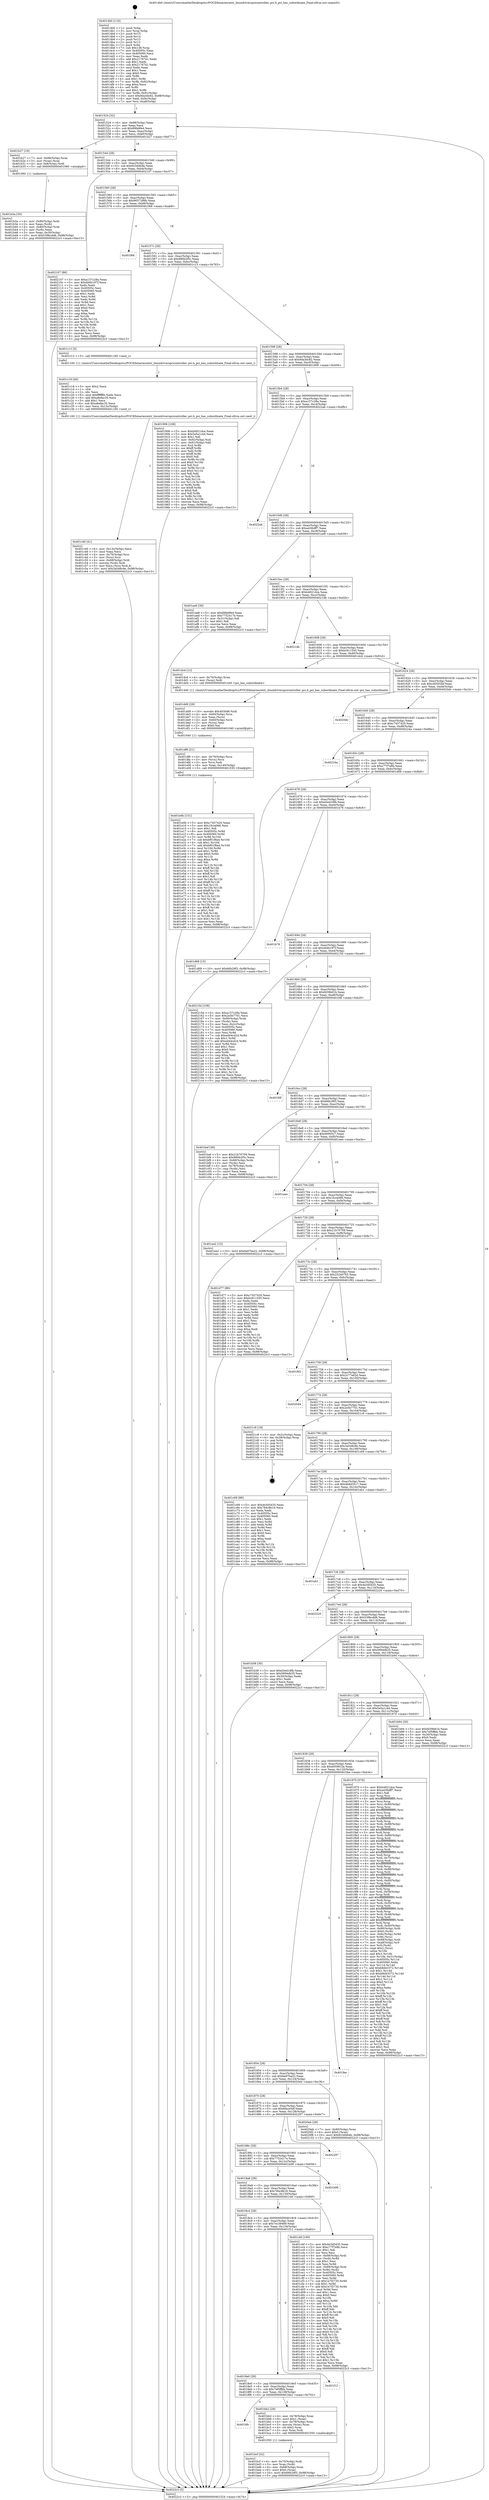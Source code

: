 digraph "0x4014b0" {
  label = "0x4014b0 (/mnt/c/Users/mathe/Desktop/tcc/POCII/binaries/extr_linuxdriverspcicontroller..pci.h_pci_has_subordinate_Final-ollvm.out::main(0))"
  labelloc = "t"
  node[shape=record]

  Entry [label="",width=0.3,height=0.3,shape=circle,fillcolor=black,style=filled]
  "0x401524" [label="{
     0x401524 [32]\l
     | [instrs]\l
     &nbsp;&nbsp;0x401524 \<+6\>: mov -0x98(%rbp),%eax\l
     &nbsp;&nbsp;0x40152a \<+2\>: mov %eax,%ecx\l
     &nbsp;&nbsp;0x40152c \<+6\>: sub $0x89fa9fe4,%ecx\l
     &nbsp;&nbsp;0x401532 \<+6\>: mov %eax,-0xac(%rbp)\l
     &nbsp;&nbsp;0x401538 \<+6\>: mov %ecx,-0xb0(%rbp)\l
     &nbsp;&nbsp;0x40153e \<+6\>: je 0000000000401b27 \<main+0x677\>\l
  }"]
  "0x401b27" [label="{
     0x401b27 [19]\l
     | [instrs]\l
     &nbsp;&nbsp;0x401b27 \<+7\>: mov -0x88(%rbp),%rax\l
     &nbsp;&nbsp;0x401b2e \<+3\>: mov (%rax),%rax\l
     &nbsp;&nbsp;0x401b31 \<+4\>: mov 0x8(%rax),%rdi\l
     &nbsp;&nbsp;0x401b35 \<+5\>: call 0000000000401060 \<atoi@plt\>\l
     | [calls]\l
     &nbsp;&nbsp;0x401060 \{1\} (unknown)\l
  }"]
  "0x401544" [label="{
     0x401544 [28]\l
     | [instrs]\l
     &nbsp;&nbsp;0x401544 \<+5\>: jmp 0000000000401549 \<main+0x99\>\l
     &nbsp;&nbsp;0x401549 \<+6\>: mov -0xac(%rbp),%eax\l
     &nbsp;&nbsp;0x40154f \<+5\>: sub $0x923d464b,%eax\l
     &nbsp;&nbsp;0x401554 \<+6\>: mov %eax,-0xb4(%rbp)\l
     &nbsp;&nbsp;0x40155a \<+6\>: je 0000000000402107 \<main+0xc57\>\l
  }"]
  Exit [label="",width=0.3,height=0.3,shape=circle,fillcolor=black,style=filled,peripheries=2]
  "0x402107" [label="{
     0x402107 [86]\l
     | [instrs]\l
     &nbsp;&nbsp;0x402107 \<+5\>: mov $0xa157c28a,%eax\l
     &nbsp;&nbsp;0x40210c \<+5\>: mov $0xdd4b197f,%ecx\l
     &nbsp;&nbsp;0x402111 \<+2\>: xor %edx,%edx\l
     &nbsp;&nbsp;0x402113 \<+7\>: mov 0x40505c,%esi\l
     &nbsp;&nbsp;0x40211a \<+7\>: mov 0x405060,%edi\l
     &nbsp;&nbsp;0x402121 \<+3\>: sub $0x1,%edx\l
     &nbsp;&nbsp;0x402124 \<+3\>: mov %esi,%r8d\l
     &nbsp;&nbsp;0x402127 \<+3\>: add %edx,%r8d\l
     &nbsp;&nbsp;0x40212a \<+4\>: imul %r8d,%esi\l
     &nbsp;&nbsp;0x40212e \<+3\>: and $0x1,%esi\l
     &nbsp;&nbsp;0x402131 \<+3\>: cmp $0x0,%esi\l
     &nbsp;&nbsp;0x402134 \<+4\>: sete %r9b\l
     &nbsp;&nbsp;0x402138 \<+3\>: cmp $0xa,%edi\l
     &nbsp;&nbsp;0x40213b \<+4\>: setl %r10b\l
     &nbsp;&nbsp;0x40213f \<+3\>: mov %r9b,%r11b\l
     &nbsp;&nbsp;0x402142 \<+3\>: and %r10b,%r11b\l
     &nbsp;&nbsp;0x402145 \<+3\>: xor %r10b,%r9b\l
     &nbsp;&nbsp;0x402148 \<+3\>: or %r9b,%r11b\l
     &nbsp;&nbsp;0x40214b \<+4\>: test $0x1,%r11b\l
     &nbsp;&nbsp;0x40214f \<+3\>: cmovne %ecx,%eax\l
     &nbsp;&nbsp;0x402152 \<+6\>: mov %eax,-0x98(%rbp)\l
     &nbsp;&nbsp;0x402158 \<+5\>: jmp 00000000004022c3 \<main+0xe13\>\l
  }"]
  "0x401560" [label="{
     0x401560 [28]\l
     | [instrs]\l
     &nbsp;&nbsp;0x401560 \<+5\>: jmp 0000000000401565 \<main+0xb5\>\l
     &nbsp;&nbsp;0x401565 \<+6\>: mov -0xac(%rbp),%eax\l
     &nbsp;&nbsp;0x40156b \<+5\>: sub $0x9657286b,%eax\l
     &nbsp;&nbsp;0x401570 \<+6\>: mov %eax,-0xb8(%rbp)\l
     &nbsp;&nbsp;0x401576 \<+6\>: je 0000000000401f68 \<main+0xab8\>\l
  }"]
  "0x401e0b" [label="{
     0x401e0b [151]\l
     | [instrs]\l
     &nbsp;&nbsp;0x401e0b \<+5\>: mov $0xc7457420,%eax\l
     &nbsp;&nbsp;0x401e10 \<+5\>: mov $0x1fcca066,%esi\l
     &nbsp;&nbsp;0x401e15 \<+2\>: mov $0x1,%dl\l
     &nbsp;&nbsp;0x401e17 \<+8\>: mov 0x40505c,%r8d\l
     &nbsp;&nbsp;0x401e1f \<+8\>: mov 0x405060,%r9d\l
     &nbsp;&nbsp;0x401e27 \<+3\>: mov %r8d,%r10d\l
     &nbsp;&nbsp;0x401e2a \<+7\>: sub $0xbf01f8a4,%r10d\l
     &nbsp;&nbsp;0x401e31 \<+4\>: sub $0x1,%r10d\l
     &nbsp;&nbsp;0x401e35 \<+7\>: add $0xbf01f8a4,%r10d\l
     &nbsp;&nbsp;0x401e3c \<+4\>: imul %r10d,%r8d\l
     &nbsp;&nbsp;0x401e40 \<+4\>: and $0x1,%r8d\l
     &nbsp;&nbsp;0x401e44 \<+4\>: cmp $0x0,%r8d\l
     &nbsp;&nbsp;0x401e48 \<+4\>: sete %r11b\l
     &nbsp;&nbsp;0x401e4c \<+4\>: cmp $0xa,%r9d\l
     &nbsp;&nbsp;0x401e50 \<+3\>: setl %bl\l
     &nbsp;&nbsp;0x401e53 \<+3\>: mov %r11b,%r14b\l
     &nbsp;&nbsp;0x401e56 \<+4\>: xor $0xff,%r14b\l
     &nbsp;&nbsp;0x401e5a \<+3\>: mov %bl,%r15b\l
     &nbsp;&nbsp;0x401e5d \<+4\>: xor $0xff,%r15b\l
     &nbsp;&nbsp;0x401e61 \<+3\>: xor $0x1,%dl\l
     &nbsp;&nbsp;0x401e64 \<+3\>: mov %r14b,%r12b\l
     &nbsp;&nbsp;0x401e67 \<+4\>: and $0xff,%r12b\l
     &nbsp;&nbsp;0x401e6b \<+3\>: and %dl,%r11b\l
     &nbsp;&nbsp;0x401e6e \<+3\>: mov %r15b,%r13b\l
     &nbsp;&nbsp;0x401e71 \<+4\>: and $0xff,%r13b\l
     &nbsp;&nbsp;0x401e75 \<+2\>: and %dl,%bl\l
     &nbsp;&nbsp;0x401e77 \<+3\>: or %r11b,%r12b\l
     &nbsp;&nbsp;0x401e7a \<+3\>: or %bl,%r13b\l
     &nbsp;&nbsp;0x401e7d \<+3\>: xor %r13b,%r12b\l
     &nbsp;&nbsp;0x401e80 \<+3\>: or %r15b,%r14b\l
     &nbsp;&nbsp;0x401e83 \<+4\>: xor $0xff,%r14b\l
     &nbsp;&nbsp;0x401e87 \<+3\>: or $0x1,%dl\l
     &nbsp;&nbsp;0x401e8a \<+3\>: and %dl,%r14b\l
     &nbsp;&nbsp;0x401e8d \<+3\>: or %r14b,%r12b\l
     &nbsp;&nbsp;0x401e90 \<+4\>: test $0x1,%r12b\l
     &nbsp;&nbsp;0x401e94 \<+3\>: cmovne %esi,%eax\l
     &nbsp;&nbsp;0x401e97 \<+6\>: mov %eax,-0x98(%rbp)\l
     &nbsp;&nbsp;0x401e9d \<+5\>: jmp 00000000004022c3 \<main+0xe13\>\l
  }"]
  "0x401f68" [label="{
     0x401f68\l
  }", style=dashed]
  "0x40157c" [label="{
     0x40157c [28]\l
     | [instrs]\l
     &nbsp;&nbsp;0x40157c \<+5\>: jmp 0000000000401581 \<main+0xd1\>\l
     &nbsp;&nbsp;0x401581 \<+6\>: mov -0xac(%rbp),%eax\l
     &nbsp;&nbsp;0x401587 \<+5\>: sub $0x980b2f5c,%eax\l
     &nbsp;&nbsp;0x40158c \<+6\>: mov %eax,-0xbc(%rbp)\l
     &nbsp;&nbsp;0x401592 \<+6\>: je 0000000000401c13 \<main+0x763\>\l
  }"]
  "0x401df6" [label="{
     0x401df6 [21]\l
     | [instrs]\l
     &nbsp;&nbsp;0x401df6 \<+4\>: mov -0x70(%rbp),%rcx\l
     &nbsp;&nbsp;0x401dfa \<+3\>: mov (%rcx),%rcx\l
     &nbsp;&nbsp;0x401dfd \<+3\>: mov %rcx,%rdi\l
     &nbsp;&nbsp;0x401e00 \<+6\>: mov %eax,-0x140(%rbp)\l
     &nbsp;&nbsp;0x401e06 \<+5\>: call 0000000000401030 \<free@plt\>\l
     | [calls]\l
     &nbsp;&nbsp;0x401030 \{1\} (unknown)\l
  }"]
  "0x401c13" [label="{
     0x401c13 [5]\l
     | [instrs]\l
     &nbsp;&nbsp;0x401c13 \<+5\>: call 0000000000401160 \<next_i\>\l
     | [calls]\l
     &nbsp;&nbsp;0x401160 \{1\} (/mnt/c/Users/mathe/Desktop/tcc/POCII/binaries/extr_linuxdriverspcicontroller..pci.h_pci_has_subordinate_Final-ollvm.out::next_i)\l
  }"]
  "0x401598" [label="{
     0x401598 [28]\l
     | [instrs]\l
     &nbsp;&nbsp;0x401598 \<+5\>: jmp 000000000040159d \<main+0xed\>\l
     &nbsp;&nbsp;0x40159d \<+6\>: mov -0xac(%rbp),%eax\l
     &nbsp;&nbsp;0x4015a3 \<+5\>: sub $0x9da3dc82,%eax\l
     &nbsp;&nbsp;0x4015a8 \<+6\>: mov %eax,-0xc0(%rbp)\l
     &nbsp;&nbsp;0x4015ae \<+6\>: je 0000000000401906 \<main+0x456\>\l
  }"]
  "0x401dd9" [label="{
     0x401dd9 [29]\l
     | [instrs]\l
     &nbsp;&nbsp;0x401dd9 \<+10\>: movabs $0x4030d6,%rdi\l
     &nbsp;&nbsp;0x401de3 \<+4\>: mov -0x60(%rbp),%rcx\l
     &nbsp;&nbsp;0x401de7 \<+2\>: mov %eax,(%rcx)\l
     &nbsp;&nbsp;0x401de9 \<+4\>: mov -0x60(%rbp),%rcx\l
     &nbsp;&nbsp;0x401ded \<+2\>: mov (%rcx),%esi\l
     &nbsp;&nbsp;0x401def \<+2\>: mov $0x0,%al\l
     &nbsp;&nbsp;0x401df1 \<+5\>: call 0000000000401040 \<printf@plt\>\l
     | [calls]\l
     &nbsp;&nbsp;0x401040 \{1\} (unknown)\l
  }"]
  "0x401906" [label="{
     0x401906 [106]\l
     | [instrs]\l
     &nbsp;&nbsp;0x401906 \<+5\>: mov $0xb4921dce,%eax\l
     &nbsp;&nbsp;0x40190b \<+5\>: mov $0x5e5a1c44,%ecx\l
     &nbsp;&nbsp;0x401910 \<+2\>: mov $0x1,%dl\l
     &nbsp;&nbsp;0x401912 \<+7\>: mov -0x92(%rbp),%sil\l
     &nbsp;&nbsp;0x401919 \<+7\>: mov -0x91(%rbp),%dil\l
     &nbsp;&nbsp;0x401920 \<+3\>: mov %sil,%r8b\l
     &nbsp;&nbsp;0x401923 \<+4\>: xor $0xff,%r8b\l
     &nbsp;&nbsp;0x401927 \<+3\>: mov %dil,%r9b\l
     &nbsp;&nbsp;0x40192a \<+4\>: xor $0xff,%r9b\l
     &nbsp;&nbsp;0x40192e \<+3\>: xor $0x0,%dl\l
     &nbsp;&nbsp;0x401931 \<+3\>: mov %r8b,%r10b\l
     &nbsp;&nbsp;0x401934 \<+4\>: and $0x0,%r10b\l
     &nbsp;&nbsp;0x401938 \<+3\>: and %dl,%sil\l
     &nbsp;&nbsp;0x40193b \<+3\>: mov %r9b,%r11b\l
     &nbsp;&nbsp;0x40193e \<+4\>: and $0x0,%r11b\l
     &nbsp;&nbsp;0x401942 \<+3\>: and %dl,%dil\l
     &nbsp;&nbsp;0x401945 \<+3\>: or %sil,%r10b\l
     &nbsp;&nbsp;0x401948 \<+3\>: or %dil,%r11b\l
     &nbsp;&nbsp;0x40194b \<+3\>: xor %r11b,%r10b\l
     &nbsp;&nbsp;0x40194e \<+3\>: or %r9b,%r8b\l
     &nbsp;&nbsp;0x401951 \<+4\>: xor $0xff,%r8b\l
     &nbsp;&nbsp;0x401955 \<+3\>: or $0x0,%dl\l
     &nbsp;&nbsp;0x401958 \<+3\>: and %dl,%r8b\l
     &nbsp;&nbsp;0x40195b \<+3\>: or %r8b,%r10b\l
     &nbsp;&nbsp;0x40195e \<+4\>: test $0x1,%r10b\l
     &nbsp;&nbsp;0x401962 \<+3\>: cmovne %ecx,%eax\l
     &nbsp;&nbsp;0x401965 \<+6\>: mov %eax,-0x98(%rbp)\l
     &nbsp;&nbsp;0x40196b \<+5\>: jmp 00000000004022c3 \<main+0xe13\>\l
  }"]
  "0x4015b4" [label="{
     0x4015b4 [28]\l
     | [instrs]\l
     &nbsp;&nbsp;0x4015b4 \<+5\>: jmp 00000000004015b9 \<main+0x109\>\l
     &nbsp;&nbsp;0x4015b9 \<+6\>: mov -0xac(%rbp),%eax\l
     &nbsp;&nbsp;0x4015bf \<+5\>: sub $0xa157c28a,%eax\l
     &nbsp;&nbsp;0x4015c4 \<+6\>: mov %eax,-0xc4(%rbp)\l
     &nbsp;&nbsp;0x4015ca \<+6\>: je 00000000004022ab \<main+0xdfb\>\l
  }"]
  "0x4022c3" [label="{
     0x4022c3 [5]\l
     | [instrs]\l
     &nbsp;&nbsp;0x4022c3 \<+5\>: jmp 0000000000401524 \<main+0x74\>\l
  }"]
  "0x4014b0" [label="{
     0x4014b0 [116]\l
     | [instrs]\l
     &nbsp;&nbsp;0x4014b0 \<+1\>: push %rbp\l
     &nbsp;&nbsp;0x4014b1 \<+3\>: mov %rsp,%rbp\l
     &nbsp;&nbsp;0x4014b4 \<+2\>: push %r15\l
     &nbsp;&nbsp;0x4014b6 \<+2\>: push %r14\l
     &nbsp;&nbsp;0x4014b8 \<+2\>: push %r13\l
     &nbsp;&nbsp;0x4014ba \<+2\>: push %r12\l
     &nbsp;&nbsp;0x4014bc \<+1\>: push %rbx\l
     &nbsp;&nbsp;0x4014bd \<+7\>: sub $0x138,%rsp\l
     &nbsp;&nbsp;0x4014c4 \<+7\>: mov 0x40505c,%eax\l
     &nbsp;&nbsp;0x4014cb \<+7\>: mov 0x405060,%ecx\l
     &nbsp;&nbsp;0x4014d2 \<+2\>: mov %eax,%edx\l
     &nbsp;&nbsp;0x4014d4 \<+6\>: add $0x21767d1,%edx\l
     &nbsp;&nbsp;0x4014da \<+3\>: sub $0x1,%edx\l
     &nbsp;&nbsp;0x4014dd \<+6\>: sub $0x21767d1,%edx\l
     &nbsp;&nbsp;0x4014e3 \<+3\>: imul %edx,%eax\l
     &nbsp;&nbsp;0x4014e6 \<+3\>: and $0x1,%eax\l
     &nbsp;&nbsp;0x4014e9 \<+3\>: cmp $0x0,%eax\l
     &nbsp;&nbsp;0x4014ec \<+4\>: sete %r8b\l
     &nbsp;&nbsp;0x4014f0 \<+4\>: and $0x1,%r8b\l
     &nbsp;&nbsp;0x4014f4 \<+7\>: mov %r8b,-0x92(%rbp)\l
     &nbsp;&nbsp;0x4014fb \<+3\>: cmp $0xa,%ecx\l
     &nbsp;&nbsp;0x4014fe \<+4\>: setl %r8b\l
     &nbsp;&nbsp;0x401502 \<+4\>: and $0x1,%r8b\l
     &nbsp;&nbsp;0x401506 \<+7\>: mov %r8b,-0x91(%rbp)\l
     &nbsp;&nbsp;0x40150d \<+10\>: movl $0x9da3dc82,-0x98(%rbp)\l
     &nbsp;&nbsp;0x401517 \<+6\>: mov %edi,-0x9c(%rbp)\l
     &nbsp;&nbsp;0x40151d \<+7\>: mov %rsi,-0xa8(%rbp)\l
  }"]
  "0x401c40" [label="{
     0x401c40 [41]\l
     | [instrs]\l
     &nbsp;&nbsp;0x401c40 \<+6\>: mov -0x13c(%rbp),%ecx\l
     &nbsp;&nbsp;0x401c46 \<+3\>: imul %eax,%ecx\l
     &nbsp;&nbsp;0x401c49 \<+4\>: mov -0x70(%rbp),%rsi\l
     &nbsp;&nbsp;0x401c4d \<+3\>: mov (%rsi),%rsi\l
     &nbsp;&nbsp;0x401c50 \<+4\>: mov -0x68(%rbp),%rdi\l
     &nbsp;&nbsp;0x401c54 \<+3\>: movslq (%rdi),%rdi\l
     &nbsp;&nbsp;0x401c57 \<+3\>: mov %ecx,(%rsi,%rdi,4)\l
     &nbsp;&nbsp;0x401c5a \<+10\>: movl $0x3a548c9e,-0x98(%rbp)\l
     &nbsp;&nbsp;0x401c64 \<+5\>: jmp 00000000004022c3 \<main+0xe13\>\l
  }"]
  "0x4022ab" [label="{
     0x4022ab\l
  }", style=dashed]
  "0x4015d0" [label="{
     0x4015d0 [28]\l
     | [instrs]\l
     &nbsp;&nbsp;0x4015d0 \<+5\>: jmp 00000000004015d5 \<main+0x125\>\l
     &nbsp;&nbsp;0x4015d5 \<+6\>: mov -0xac(%rbp),%eax\l
     &nbsp;&nbsp;0x4015db \<+5\>: sub $0xa436dff7,%eax\l
     &nbsp;&nbsp;0x4015e0 \<+6\>: mov %eax,-0xc8(%rbp)\l
     &nbsp;&nbsp;0x4015e6 \<+6\>: je 0000000000401ae8 \<main+0x638\>\l
  }"]
  "0x401c18" [label="{
     0x401c18 [40]\l
     | [instrs]\l
     &nbsp;&nbsp;0x401c18 \<+5\>: mov $0x2,%ecx\l
     &nbsp;&nbsp;0x401c1d \<+1\>: cltd\l
     &nbsp;&nbsp;0x401c1e \<+2\>: idiv %ecx\l
     &nbsp;&nbsp;0x401c20 \<+6\>: imul $0xfffffffe,%edx,%ecx\l
     &nbsp;&nbsp;0x401c26 \<+6\>: add $0xa6efac35,%ecx\l
     &nbsp;&nbsp;0x401c2c \<+3\>: add $0x1,%ecx\l
     &nbsp;&nbsp;0x401c2f \<+6\>: sub $0xa6efac35,%ecx\l
     &nbsp;&nbsp;0x401c35 \<+6\>: mov %ecx,-0x13c(%rbp)\l
     &nbsp;&nbsp;0x401c3b \<+5\>: call 0000000000401160 \<next_i\>\l
     | [calls]\l
     &nbsp;&nbsp;0x401160 \{1\} (/mnt/c/Users/mathe/Desktop/tcc/POCII/binaries/extr_linuxdriverspcicontroller..pci.h_pci_has_subordinate_Final-ollvm.out::next_i)\l
  }"]
  "0x401ae8" [label="{
     0x401ae8 [30]\l
     | [instrs]\l
     &nbsp;&nbsp;0x401ae8 \<+5\>: mov $0x89fa9fe4,%eax\l
     &nbsp;&nbsp;0x401aed \<+5\>: mov $0x7752417e,%ecx\l
     &nbsp;&nbsp;0x401af2 \<+3\>: mov -0x31(%rbp),%dl\l
     &nbsp;&nbsp;0x401af5 \<+3\>: test $0x1,%dl\l
     &nbsp;&nbsp;0x401af8 \<+3\>: cmovne %ecx,%eax\l
     &nbsp;&nbsp;0x401afb \<+6\>: mov %eax,-0x98(%rbp)\l
     &nbsp;&nbsp;0x401b01 \<+5\>: jmp 00000000004022c3 \<main+0xe13\>\l
  }"]
  "0x4015ec" [label="{
     0x4015ec [28]\l
     | [instrs]\l
     &nbsp;&nbsp;0x4015ec \<+5\>: jmp 00000000004015f1 \<main+0x141\>\l
     &nbsp;&nbsp;0x4015f1 \<+6\>: mov -0xac(%rbp),%eax\l
     &nbsp;&nbsp;0x4015f7 \<+5\>: sub $0xb4921dce,%eax\l
     &nbsp;&nbsp;0x4015fc \<+6\>: mov %eax,-0xcc(%rbp)\l
     &nbsp;&nbsp;0x401602 \<+6\>: je 00000000004021db \<main+0xd2b\>\l
  }"]
  "0x401bcf" [label="{
     0x401bcf [32]\l
     | [instrs]\l
     &nbsp;&nbsp;0x401bcf \<+4\>: mov -0x70(%rbp),%rdi\l
     &nbsp;&nbsp;0x401bd3 \<+3\>: mov %rax,(%rdi)\l
     &nbsp;&nbsp;0x401bd6 \<+4\>: mov -0x68(%rbp),%rax\l
     &nbsp;&nbsp;0x401bda \<+6\>: movl $0x0,(%rax)\l
     &nbsp;&nbsp;0x401be0 \<+10\>: movl $0x66b29f3,-0x98(%rbp)\l
     &nbsp;&nbsp;0x401bea \<+5\>: jmp 00000000004022c3 \<main+0xe13\>\l
  }"]
  "0x4021db" [label="{
     0x4021db\l
  }", style=dashed]
  "0x401608" [label="{
     0x401608 [28]\l
     | [instrs]\l
     &nbsp;&nbsp;0x401608 \<+5\>: jmp 000000000040160d \<main+0x15d\>\l
     &nbsp;&nbsp;0x40160d \<+6\>: mov -0xac(%rbp),%eax\l
     &nbsp;&nbsp;0x401613 \<+5\>: sub $0xbc911545,%eax\l
     &nbsp;&nbsp;0x401618 \<+6\>: mov %eax,-0xd0(%rbp)\l
     &nbsp;&nbsp;0x40161e \<+6\>: je 0000000000401dcd \<main+0x91d\>\l
  }"]
  "0x4018fc" [label="{
     0x4018fc\l
  }", style=dashed]
  "0x401dcd" [label="{
     0x401dcd [12]\l
     | [instrs]\l
     &nbsp;&nbsp;0x401dcd \<+4\>: mov -0x70(%rbp),%rax\l
     &nbsp;&nbsp;0x401dd1 \<+3\>: mov (%rax),%rdi\l
     &nbsp;&nbsp;0x401dd4 \<+5\>: call 0000000000401440 \<pci_has_subordinate\>\l
     | [calls]\l
     &nbsp;&nbsp;0x401440 \{1\} (/mnt/c/Users/mathe/Desktop/tcc/POCII/binaries/extr_linuxdriverspcicontroller..pci.h_pci_has_subordinate_Final-ollvm.out::pci_has_subordinate)\l
  }"]
  "0x401624" [label="{
     0x401624 [28]\l
     | [instrs]\l
     &nbsp;&nbsp;0x401624 \<+5\>: jmp 0000000000401629 \<main+0x179\>\l
     &nbsp;&nbsp;0x401629 \<+6\>: mov -0xac(%rbp),%eax\l
     &nbsp;&nbsp;0x40162f \<+5\>: sub $0xc40502bf,%eax\l
     &nbsp;&nbsp;0x401634 \<+6\>: mov %eax,-0xd4(%rbp)\l
     &nbsp;&nbsp;0x40163a \<+6\>: je 00000000004020dc \<main+0xc2c\>\l
  }"]
  "0x401bb2" [label="{
     0x401bb2 [29]\l
     | [instrs]\l
     &nbsp;&nbsp;0x401bb2 \<+4\>: mov -0x78(%rbp),%rax\l
     &nbsp;&nbsp;0x401bb6 \<+6\>: movl $0x1,(%rax)\l
     &nbsp;&nbsp;0x401bbc \<+4\>: mov -0x78(%rbp),%rax\l
     &nbsp;&nbsp;0x401bc0 \<+3\>: movslq (%rax),%rax\l
     &nbsp;&nbsp;0x401bc3 \<+4\>: shl $0x2,%rax\l
     &nbsp;&nbsp;0x401bc7 \<+3\>: mov %rax,%rdi\l
     &nbsp;&nbsp;0x401bca \<+5\>: call 0000000000401050 \<malloc@plt\>\l
     | [calls]\l
     &nbsp;&nbsp;0x401050 \{1\} (unknown)\l
  }"]
  "0x4020dc" [label="{
     0x4020dc\l
  }", style=dashed]
  "0x401640" [label="{
     0x401640 [28]\l
     | [instrs]\l
     &nbsp;&nbsp;0x401640 \<+5\>: jmp 0000000000401645 \<main+0x195\>\l
     &nbsp;&nbsp;0x401645 \<+6\>: mov -0xac(%rbp),%eax\l
     &nbsp;&nbsp;0x40164b \<+5\>: sub $0xc7457420,%eax\l
     &nbsp;&nbsp;0x401650 \<+6\>: mov %eax,-0xd8(%rbp)\l
     &nbsp;&nbsp;0x401656 \<+6\>: je 000000000040224a \<main+0xd9a\>\l
  }"]
  "0x4018e0" [label="{
     0x4018e0 [28]\l
     | [instrs]\l
     &nbsp;&nbsp;0x4018e0 \<+5\>: jmp 00000000004018e5 \<main+0x435\>\l
     &nbsp;&nbsp;0x4018e5 \<+6\>: mov -0xac(%rbp),%eax\l
     &nbsp;&nbsp;0x4018eb \<+5\>: sub $0x7ef5ffbb,%eax\l
     &nbsp;&nbsp;0x4018f0 \<+6\>: mov %eax,-0x138(%rbp)\l
     &nbsp;&nbsp;0x4018f6 \<+6\>: je 0000000000401bb2 \<main+0x702\>\l
  }"]
  "0x40224a" [label="{
     0x40224a\l
  }", style=dashed]
  "0x40165c" [label="{
     0x40165c [28]\l
     | [instrs]\l
     &nbsp;&nbsp;0x40165c \<+5\>: jmp 0000000000401661 \<main+0x1b1\>\l
     &nbsp;&nbsp;0x401661 \<+6\>: mov -0xac(%rbp),%eax\l
     &nbsp;&nbsp;0x401667 \<+5\>: sub $0xc77f7e8b,%eax\l
     &nbsp;&nbsp;0x40166c \<+6\>: mov %eax,-0xdc(%rbp)\l
     &nbsp;&nbsp;0x401672 \<+6\>: je 0000000000401d68 \<main+0x8b8\>\l
  }"]
  "0x401f12" [label="{
     0x401f12\l
  }", style=dashed]
  "0x401d68" [label="{
     0x401d68 [15]\l
     | [instrs]\l
     &nbsp;&nbsp;0x401d68 \<+10\>: movl $0x66b29f3,-0x98(%rbp)\l
     &nbsp;&nbsp;0x401d72 \<+5\>: jmp 00000000004022c3 \<main+0xe13\>\l
  }"]
  "0x401678" [label="{
     0x401678 [28]\l
     | [instrs]\l
     &nbsp;&nbsp;0x401678 \<+5\>: jmp 000000000040167d \<main+0x1cd\>\l
     &nbsp;&nbsp;0x40167d \<+6\>: mov -0xac(%rbp),%eax\l
     &nbsp;&nbsp;0x401683 \<+5\>: sub $0xd3ed18fb,%eax\l
     &nbsp;&nbsp;0x401688 \<+6\>: mov %eax,-0xe0(%rbp)\l
     &nbsp;&nbsp;0x40168e \<+6\>: je 0000000000401b76 \<main+0x6c6\>\l
  }"]
  "0x4018c4" [label="{
     0x4018c4 [28]\l
     | [instrs]\l
     &nbsp;&nbsp;0x4018c4 \<+5\>: jmp 00000000004018c9 \<main+0x419\>\l
     &nbsp;&nbsp;0x4018c9 \<+6\>: mov -0xac(%rbp),%eax\l
     &nbsp;&nbsp;0x4018cf \<+5\>: sub $0x7ec39469,%eax\l
     &nbsp;&nbsp;0x4018d4 \<+6\>: mov %eax,-0x134(%rbp)\l
     &nbsp;&nbsp;0x4018da \<+6\>: je 0000000000401f12 \<main+0xa62\>\l
  }"]
  "0x401b76" [label="{
     0x401b76\l
  }", style=dashed]
  "0x401694" [label="{
     0x401694 [28]\l
     | [instrs]\l
     &nbsp;&nbsp;0x401694 \<+5\>: jmp 0000000000401699 \<main+0x1e9\>\l
     &nbsp;&nbsp;0x401699 \<+6\>: mov -0xac(%rbp),%eax\l
     &nbsp;&nbsp;0x40169f \<+5\>: sub $0xdd4b197f,%eax\l
     &nbsp;&nbsp;0x4016a4 \<+6\>: mov %eax,-0xe4(%rbp)\l
     &nbsp;&nbsp;0x4016aa \<+6\>: je 000000000040215d \<main+0xcad\>\l
  }"]
  "0x401cbf" [label="{
     0x401cbf [169]\l
     | [instrs]\l
     &nbsp;&nbsp;0x401cbf \<+5\>: mov $0x4e3d5435,%eax\l
     &nbsp;&nbsp;0x401cc4 \<+5\>: mov $0xc77f7e8b,%ecx\l
     &nbsp;&nbsp;0x401cc9 \<+2\>: mov $0x1,%dl\l
     &nbsp;&nbsp;0x401ccb \<+2\>: xor %esi,%esi\l
     &nbsp;&nbsp;0x401ccd \<+4\>: mov -0x68(%rbp),%rdi\l
     &nbsp;&nbsp;0x401cd1 \<+3\>: mov (%rdi),%r8d\l
     &nbsp;&nbsp;0x401cd4 \<+3\>: sub $0x1,%esi\l
     &nbsp;&nbsp;0x401cd7 \<+3\>: sub %esi,%r8d\l
     &nbsp;&nbsp;0x401cda \<+4\>: mov -0x68(%rbp),%rdi\l
     &nbsp;&nbsp;0x401cde \<+3\>: mov %r8d,(%rdi)\l
     &nbsp;&nbsp;0x401ce1 \<+7\>: mov 0x40505c,%esi\l
     &nbsp;&nbsp;0x401ce8 \<+8\>: mov 0x405060,%r8d\l
     &nbsp;&nbsp;0x401cf0 \<+3\>: mov %esi,%r9d\l
     &nbsp;&nbsp;0x401cf3 \<+7\>: sub $0x1e7f2735,%r9d\l
     &nbsp;&nbsp;0x401cfa \<+4\>: sub $0x1,%r9d\l
     &nbsp;&nbsp;0x401cfe \<+7\>: add $0x1e7f2735,%r9d\l
     &nbsp;&nbsp;0x401d05 \<+4\>: imul %r9d,%esi\l
     &nbsp;&nbsp;0x401d09 \<+3\>: and $0x1,%esi\l
     &nbsp;&nbsp;0x401d0c \<+3\>: cmp $0x0,%esi\l
     &nbsp;&nbsp;0x401d0f \<+4\>: sete %r10b\l
     &nbsp;&nbsp;0x401d13 \<+4\>: cmp $0xa,%r8d\l
     &nbsp;&nbsp;0x401d17 \<+4\>: setl %r11b\l
     &nbsp;&nbsp;0x401d1b \<+3\>: mov %r10b,%bl\l
     &nbsp;&nbsp;0x401d1e \<+3\>: xor $0xff,%bl\l
     &nbsp;&nbsp;0x401d21 \<+3\>: mov %r11b,%r14b\l
     &nbsp;&nbsp;0x401d24 \<+4\>: xor $0xff,%r14b\l
     &nbsp;&nbsp;0x401d28 \<+3\>: xor $0x0,%dl\l
     &nbsp;&nbsp;0x401d2b \<+3\>: mov %bl,%r15b\l
     &nbsp;&nbsp;0x401d2e \<+4\>: and $0x0,%r15b\l
     &nbsp;&nbsp;0x401d32 \<+3\>: and %dl,%r10b\l
     &nbsp;&nbsp;0x401d35 \<+3\>: mov %r14b,%r12b\l
     &nbsp;&nbsp;0x401d38 \<+4\>: and $0x0,%r12b\l
     &nbsp;&nbsp;0x401d3c \<+3\>: and %dl,%r11b\l
     &nbsp;&nbsp;0x401d3f \<+3\>: or %r10b,%r15b\l
     &nbsp;&nbsp;0x401d42 \<+3\>: or %r11b,%r12b\l
     &nbsp;&nbsp;0x401d45 \<+3\>: xor %r12b,%r15b\l
     &nbsp;&nbsp;0x401d48 \<+3\>: or %r14b,%bl\l
     &nbsp;&nbsp;0x401d4b \<+3\>: xor $0xff,%bl\l
     &nbsp;&nbsp;0x401d4e \<+3\>: or $0x0,%dl\l
     &nbsp;&nbsp;0x401d51 \<+2\>: and %dl,%bl\l
     &nbsp;&nbsp;0x401d53 \<+3\>: or %bl,%r15b\l
     &nbsp;&nbsp;0x401d56 \<+4\>: test $0x1,%r15b\l
     &nbsp;&nbsp;0x401d5a \<+3\>: cmovne %ecx,%eax\l
     &nbsp;&nbsp;0x401d5d \<+6\>: mov %eax,-0x98(%rbp)\l
     &nbsp;&nbsp;0x401d63 \<+5\>: jmp 00000000004022c3 \<main+0xe13\>\l
  }"]
  "0x40215d" [label="{
     0x40215d [108]\l
     | [instrs]\l
     &nbsp;&nbsp;0x40215d \<+5\>: mov $0xa157c28a,%eax\l
     &nbsp;&nbsp;0x402162 \<+5\>: mov $0x2e5b7701,%ecx\l
     &nbsp;&nbsp;0x402167 \<+7\>: mov -0x90(%rbp),%rdx\l
     &nbsp;&nbsp;0x40216e \<+2\>: mov (%rdx),%esi\l
     &nbsp;&nbsp;0x402170 \<+3\>: mov %esi,-0x2c(%rbp)\l
     &nbsp;&nbsp;0x402173 \<+7\>: mov 0x40505c,%esi\l
     &nbsp;&nbsp;0x40217a \<+7\>: mov 0x405060,%edi\l
     &nbsp;&nbsp;0x402181 \<+3\>: mov %esi,%r8d\l
     &nbsp;&nbsp;0x402184 \<+7\>: sub $0xed44cd24,%r8d\l
     &nbsp;&nbsp;0x40218b \<+4\>: sub $0x1,%r8d\l
     &nbsp;&nbsp;0x40218f \<+7\>: add $0xed44cd24,%r8d\l
     &nbsp;&nbsp;0x402196 \<+4\>: imul %r8d,%esi\l
     &nbsp;&nbsp;0x40219a \<+3\>: and $0x1,%esi\l
     &nbsp;&nbsp;0x40219d \<+3\>: cmp $0x0,%esi\l
     &nbsp;&nbsp;0x4021a0 \<+4\>: sete %r9b\l
     &nbsp;&nbsp;0x4021a4 \<+3\>: cmp $0xa,%edi\l
     &nbsp;&nbsp;0x4021a7 \<+4\>: setl %r10b\l
     &nbsp;&nbsp;0x4021ab \<+3\>: mov %r9b,%r11b\l
     &nbsp;&nbsp;0x4021ae \<+3\>: and %r10b,%r11b\l
     &nbsp;&nbsp;0x4021b1 \<+3\>: xor %r10b,%r9b\l
     &nbsp;&nbsp;0x4021b4 \<+3\>: or %r9b,%r11b\l
     &nbsp;&nbsp;0x4021b7 \<+4\>: test $0x1,%r11b\l
     &nbsp;&nbsp;0x4021bb \<+3\>: cmovne %ecx,%eax\l
     &nbsp;&nbsp;0x4021be \<+6\>: mov %eax,-0x98(%rbp)\l
     &nbsp;&nbsp;0x4021c4 \<+5\>: jmp 00000000004022c3 \<main+0xe13\>\l
  }"]
  "0x4016b0" [label="{
     0x4016b0 [28]\l
     | [instrs]\l
     &nbsp;&nbsp;0x4016b0 \<+5\>: jmp 00000000004016b5 \<main+0x205\>\l
     &nbsp;&nbsp;0x4016b5 \<+6\>: mov -0xac(%rbp),%eax\l
     &nbsp;&nbsp;0x4016bb \<+5\>: sub $0xfd39b61b,%eax\l
     &nbsp;&nbsp;0x4016c0 \<+6\>: mov %eax,-0xe8(%rbp)\l
     &nbsp;&nbsp;0x4016c6 \<+6\>: je 0000000000401fdf \<main+0xb2f\>\l
  }"]
  "0x4018a8" [label="{
     0x4018a8 [28]\l
     | [instrs]\l
     &nbsp;&nbsp;0x4018a8 \<+5\>: jmp 00000000004018ad \<main+0x3fd\>\l
     &nbsp;&nbsp;0x4018ad \<+6\>: mov -0xac(%rbp),%eax\l
     &nbsp;&nbsp;0x4018b3 \<+5\>: sub $0x784c8b16,%eax\l
     &nbsp;&nbsp;0x4018b8 \<+6\>: mov %eax,-0x130(%rbp)\l
     &nbsp;&nbsp;0x4018be \<+6\>: je 0000000000401cbf \<main+0x80f\>\l
  }"]
  "0x401fdf" [label="{
     0x401fdf\l
  }", style=dashed]
  "0x4016cc" [label="{
     0x4016cc [28]\l
     | [instrs]\l
     &nbsp;&nbsp;0x4016cc \<+5\>: jmp 00000000004016d1 \<main+0x221\>\l
     &nbsp;&nbsp;0x4016d1 \<+6\>: mov -0xac(%rbp),%eax\l
     &nbsp;&nbsp;0x4016d7 \<+5\>: sub $0x66b29f3,%eax\l
     &nbsp;&nbsp;0x4016dc \<+6\>: mov %eax,-0xec(%rbp)\l
     &nbsp;&nbsp;0x4016e2 \<+6\>: je 0000000000401bef \<main+0x73f\>\l
  }"]
  "0x401b06" [label="{
     0x401b06\l
  }", style=dashed]
  "0x401bef" [label="{
     0x401bef [36]\l
     | [instrs]\l
     &nbsp;&nbsp;0x401bef \<+5\>: mov $0x21b70709,%eax\l
     &nbsp;&nbsp;0x401bf4 \<+5\>: mov $0x980b2f5c,%ecx\l
     &nbsp;&nbsp;0x401bf9 \<+4\>: mov -0x68(%rbp),%rdx\l
     &nbsp;&nbsp;0x401bfd \<+2\>: mov (%rdx),%esi\l
     &nbsp;&nbsp;0x401bff \<+4\>: mov -0x78(%rbp),%rdx\l
     &nbsp;&nbsp;0x401c03 \<+2\>: cmp (%rdx),%esi\l
     &nbsp;&nbsp;0x401c05 \<+3\>: cmovl %ecx,%eax\l
     &nbsp;&nbsp;0x401c08 \<+6\>: mov %eax,-0x98(%rbp)\l
     &nbsp;&nbsp;0x401c0e \<+5\>: jmp 00000000004022c3 \<main+0xe13\>\l
  }"]
  "0x4016e8" [label="{
     0x4016e8 [28]\l
     | [instrs]\l
     &nbsp;&nbsp;0x4016e8 \<+5\>: jmp 00000000004016ed \<main+0x23d\>\l
     &nbsp;&nbsp;0x4016ed \<+6\>: mov -0xac(%rbp),%eax\l
     &nbsp;&nbsp;0x4016f3 \<+5\>: sub $0x90005c7,%eax\l
     &nbsp;&nbsp;0x4016f8 \<+6\>: mov %eax,-0xf0(%rbp)\l
     &nbsp;&nbsp;0x4016fe \<+6\>: je 0000000000401eee \<main+0xa3e\>\l
  }"]
  "0x40188c" [label="{
     0x40188c [28]\l
     | [instrs]\l
     &nbsp;&nbsp;0x40188c \<+5\>: jmp 0000000000401891 \<main+0x3e1\>\l
     &nbsp;&nbsp;0x401891 \<+6\>: mov -0xac(%rbp),%eax\l
     &nbsp;&nbsp;0x401897 \<+5\>: sub $0x7752417e,%eax\l
     &nbsp;&nbsp;0x40189c \<+6\>: mov %eax,-0x12c(%rbp)\l
     &nbsp;&nbsp;0x4018a2 \<+6\>: je 0000000000401b06 \<main+0x656\>\l
  }"]
  "0x401eee" [label="{
     0x401eee\l
  }", style=dashed]
  "0x401704" [label="{
     0x401704 [28]\l
     | [instrs]\l
     &nbsp;&nbsp;0x401704 \<+5\>: jmp 0000000000401709 \<main+0x259\>\l
     &nbsp;&nbsp;0x401709 \<+6\>: mov -0xac(%rbp),%eax\l
     &nbsp;&nbsp;0x40170f \<+5\>: sub $0x1fcca066,%eax\l
     &nbsp;&nbsp;0x401714 \<+6\>: mov %eax,-0xf4(%rbp)\l
     &nbsp;&nbsp;0x40171a \<+6\>: je 0000000000401ea2 \<main+0x9f2\>\l
  }"]
  "0x402297" [label="{
     0x402297\l
  }", style=dashed]
  "0x401ea2" [label="{
     0x401ea2 [15]\l
     | [instrs]\l
     &nbsp;&nbsp;0x401ea2 \<+10\>: movl $0x6a97ba22,-0x98(%rbp)\l
     &nbsp;&nbsp;0x401eac \<+5\>: jmp 00000000004022c3 \<main+0xe13\>\l
  }"]
  "0x401720" [label="{
     0x401720 [28]\l
     | [instrs]\l
     &nbsp;&nbsp;0x401720 \<+5\>: jmp 0000000000401725 \<main+0x275\>\l
     &nbsp;&nbsp;0x401725 \<+6\>: mov -0xac(%rbp),%eax\l
     &nbsp;&nbsp;0x40172b \<+5\>: sub $0x21b70709,%eax\l
     &nbsp;&nbsp;0x401730 \<+6\>: mov %eax,-0xf8(%rbp)\l
     &nbsp;&nbsp;0x401736 \<+6\>: je 0000000000401d77 \<main+0x8c7\>\l
  }"]
  "0x401870" [label="{
     0x401870 [28]\l
     | [instrs]\l
     &nbsp;&nbsp;0x401870 \<+5\>: jmp 0000000000401875 \<main+0x3c5\>\l
     &nbsp;&nbsp;0x401875 \<+6\>: mov -0xac(%rbp),%eax\l
     &nbsp;&nbsp;0x40187b \<+5\>: sub $0x6face5df,%eax\l
     &nbsp;&nbsp;0x401880 \<+6\>: mov %eax,-0x128(%rbp)\l
     &nbsp;&nbsp;0x401886 \<+6\>: je 0000000000402297 \<main+0xde7\>\l
  }"]
  "0x401d77" [label="{
     0x401d77 [86]\l
     | [instrs]\l
     &nbsp;&nbsp;0x401d77 \<+5\>: mov $0xc7457420,%eax\l
     &nbsp;&nbsp;0x401d7c \<+5\>: mov $0xbc911545,%ecx\l
     &nbsp;&nbsp;0x401d81 \<+2\>: xor %edx,%edx\l
     &nbsp;&nbsp;0x401d83 \<+7\>: mov 0x40505c,%esi\l
     &nbsp;&nbsp;0x401d8a \<+7\>: mov 0x405060,%edi\l
     &nbsp;&nbsp;0x401d91 \<+3\>: sub $0x1,%edx\l
     &nbsp;&nbsp;0x401d94 \<+3\>: mov %esi,%r8d\l
     &nbsp;&nbsp;0x401d97 \<+3\>: add %edx,%r8d\l
     &nbsp;&nbsp;0x401d9a \<+4\>: imul %r8d,%esi\l
     &nbsp;&nbsp;0x401d9e \<+3\>: and $0x1,%esi\l
     &nbsp;&nbsp;0x401da1 \<+3\>: cmp $0x0,%esi\l
     &nbsp;&nbsp;0x401da4 \<+4\>: sete %r9b\l
     &nbsp;&nbsp;0x401da8 \<+3\>: cmp $0xa,%edi\l
     &nbsp;&nbsp;0x401dab \<+4\>: setl %r10b\l
     &nbsp;&nbsp;0x401daf \<+3\>: mov %r9b,%r11b\l
     &nbsp;&nbsp;0x401db2 \<+3\>: and %r10b,%r11b\l
     &nbsp;&nbsp;0x401db5 \<+3\>: xor %r10b,%r9b\l
     &nbsp;&nbsp;0x401db8 \<+3\>: or %r9b,%r11b\l
     &nbsp;&nbsp;0x401dbb \<+4\>: test $0x1,%r11b\l
     &nbsp;&nbsp;0x401dbf \<+3\>: cmovne %ecx,%eax\l
     &nbsp;&nbsp;0x401dc2 \<+6\>: mov %eax,-0x98(%rbp)\l
     &nbsp;&nbsp;0x401dc8 \<+5\>: jmp 00000000004022c3 \<main+0xe13\>\l
  }"]
  "0x40173c" [label="{
     0x40173c [28]\l
     | [instrs]\l
     &nbsp;&nbsp;0x40173c \<+5\>: jmp 0000000000401741 \<main+0x291\>\l
     &nbsp;&nbsp;0x401741 \<+6\>: mov -0xac(%rbp),%eax\l
     &nbsp;&nbsp;0x401747 \<+5\>: sub $0x25240763,%eax\l
     &nbsp;&nbsp;0x40174c \<+6\>: mov %eax,-0xfc(%rbp)\l
     &nbsp;&nbsp;0x401752 \<+6\>: je 0000000000401f92 \<main+0xae2\>\l
  }"]
  "0x4020eb" [label="{
     0x4020eb [28]\l
     | [instrs]\l
     &nbsp;&nbsp;0x4020eb \<+7\>: mov -0x90(%rbp),%rax\l
     &nbsp;&nbsp;0x4020f2 \<+6\>: movl $0x0,(%rax)\l
     &nbsp;&nbsp;0x4020f8 \<+10\>: movl $0x923d464b,-0x98(%rbp)\l
     &nbsp;&nbsp;0x402102 \<+5\>: jmp 00000000004022c3 \<main+0xe13\>\l
  }"]
  "0x401f92" [label="{
     0x401f92\l
  }", style=dashed]
  "0x401758" [label="{
     0x401758 [28]\l
     | [instrs]\l
     &nbsp;&nbsp;0x401758 \<+5\>: jmp 000000000040175d \<main+0x2ad\>\l
     &nbsp;&nbsp;0x40175d \<+6\>: mov -0xac(%rbp),%eax\l
     &nbsp;&nbsp;0x401763 \<+5\>: sub $0x2c77e62d,%eax\l
     &nbsp;&nbsp;0x401768 \<+6\>: mov %eax,-0x100(%rbp)\l
     &nbsp;&nbsp;0x40176e \<+6\>: je 0000000000402044 \<main+0xb94\>\l
  }"]
  "0x401854" [label="{
     0x401854 [28]\l
     | [instrs]\l
     &nbsp;&nbsp;0x401854 \<+5\>: jmp 0000000000401859 \<main+0x3a9\>\l
     &nbsp;&nbsp;0x401859 \<+6\>: mov -0xac(%rbp),%eax\l
     &nbsp;&nbsp;0x40185f \<+5\>: sub $0x6a97ba22,%eax\l
     &nbsp;&nbsp;0x401864 \<+6\>: mov %eax,-0x124(%rbp)\l
     &nbsp;&nbsp;0x40186a \<+6\>: je 00000000004020eb \<main+0xc3b\>\l
  }"]
  "0x402044" [label="{
     0x402044\l
  }", style=dashed]
  "0x401774" [label="{
     0x401774 [28]\l
     | [instrs]\l
     &nbsp;&nbsp;0x401774 \<+5\>: jmp 0000000000401779 \<main+0x2c9\>\l
     &nbsp;&nbsp;0x401779 \<+6\>: mov -0xac(%rbp),%eax\l
     &nbsp;&nbsp;0x40177f \<+5\>: sub $0x2e5b7701,%eax\l
     &nbsp;&nbsp;0x401784 \<+6\>: mov %eax,-0x104(%rbp)\l
     &nbsp;&nbsp;0x40178a \<+6\>: je 00000000004021c9 \<main+0xd19\>\l
  }"]
  "0x401fee" [label="{
     0x401fee\l
  }", style=dashed]
  "0x4021c9" [label="{
     0x4021c9 [18]\l
     | [instrs]\l
     &nbsp;&nbsp;0x4021c9 \<+3\>: mov -0x2c(%rbp),%eax\l
     &nbsp;&nbsp;0x4021cc \<+4\>: lea -0x28(%rbp),%rsp\l
     &nbsp;&nbsp;0x4021d0 \<+1\>: pop %rbx\l
     &nbsp;&nbsp;0x4021d1 \<+2\>: pop %r12\l
     &nbsp;&nbsp;0x4021d3 \<+2\>: pop %r13\l
     &nbsp;&nbsp;0x4021d5 \<+2\>: pop %r14\l
     &nbsp;&nbsp;0x4021d7 \<+2\>: pop %r15\l
     &nbsp;&nbsp;0x4021d9 \<+1\>: pop %rbp\l
     &nbsp;&nbsp;0x4021da \<+1\>: ret\l
  }"]
  "0x401790" [label="{
     0x401790 [28]\l
     | [instrs]\l
     &nbsp;&nbsp;0x401790 \<+5\>: jmp 0000000000401795 \<main+0x2e5\>\l
     &nbsp;&nbsp;0x401795 \<+6\>: mov -0xac(%rbp),%eax\l
     &nbsp;&nbsp;0x40179b \<+5\>: sub $0x3a548c9e,%eax\l
     &nbsp;&nbsp;0x4017a0 \<+6\>: mov %eax,-0x108(%rbp)\l
     &nbsp;&nbsp;0x4017a6 \<+6\>: je 0000000000401c69 \<main+0x7b9\>\l
  }"]
  "0x401b3a" [label="{
     0x401b3a [30]\l
     | [instrs]\l
     &nbsp;&nbsp;0x401b3a \<+4\>: mov -0x80(%rbp),%rdi\l
     &nbsp;&nbsp;0x401b3e \<+2\>: mov %eax,(%rdi)\l
     &nbsp;&nbsp;0x401b40 \<+4\>: mov -0x80(%rbp),%rdi\l
     &nbsp;&nbsp;0x401b44 \<+2\>: mov (%rdi),%eax\l
     &nbsp;&nbsp;0x401b46 \<+3\>: mov %eax,-0x30(%rbp)\l
     &nbsp;&nbsp;0x401b49 \<+10\>: movl $0x539bcdd6,-0x98(%rbp)\l
     &nbsp;&nbsp;0x401b53 \<+5\>: jmp 00000000004022c3 \<main+0xe13\>\l
  }"]
  "0x401c69" [label="{
     0x401c69 [86]\l
     | [instrs]\l
     &nbsp;&nbsp;0x401c69 \<+5\>: mov $0x4e3d5435,%eax\l
     &nbsp;&nbsp;0x401c6e \<+5\>: mov $0x784c8b16,%ecx\l
     &nbsp;&nbsp;0x401c73 \<+2\>: xor %edx,%edx\l
     &nbsp;&nbsp;0x401c75 \<+7\>: mov 0x40505c,%esi\l
     &nbsp;&nbsp;0x401c7c \<+7\>: mov 0x405060,%edi\l
     &nbsp;&nbsp;0x401c83 \<+3\>: sub $0x1,%edx\l
     &nbsp;&nbsp;0x401c86 \<+3\>: mov %esi,%r8d\l
     &nbsp;&nbsp;0x401c89 \<+3\>: add %edx,%r8d\l
     &nbsp;&nbsp;0x401c8c \<+4\>: imul %r8d,%esi\l
     &nbsp;&nbsp;0x401c90 \<+3\>: and $0x1,%esi\l
     &nbsp;&nbsp;0x401c93 \<+3\>: cmp $0x0,%esi\l
     &nbsp;&nbsp;0x401c96 \<+4\>: sete %r9b\l
     &nbsp;&nbsp;0x401c9a \<+3\>: cmp $0xa,%edi\l
     &nbsp;&nbsp;0x401c9d \<+4\>: setl %r10b\l
     &nbsp;&nbsp;0x401ca1 \<+3\>: mov %r9b,%r11b\l
     &nbsp;&nbsp;0x401ca4 \<+3\>: and %r10b,%r11b\l
     &nbsp;&nbsp;0x401ca7 \<+3\>: xor %r10b,%r9b\l
     &nbsp;&nbsp;0x401caa \<+3\>: or %r9b,%r11b\l
     &nbsp;&nbsp;0x401cad \<+4\>: test $0x1,%r11b\l
     &nbsp;&nbsp;0x401cb1 \<+3\>: cmovne %ecx,%eax\l
     &nbsp;&nbsp;0x401cb4 \<+6\>: mov %eax,-0x98(%rbp)\l
     &nbsp;&nbsp;0x401cba \<+5\>: jmp 00000000004022c3 \<main+0xe13\>\l
  }"]
  "0x4017ac" [label="{
     0x4017ac [28]\l
     | [instrs]\l
     &nbsp;&nbsp;0x4017ac \<+5\>: jmp 00000000004017b1 \<main+0x301\>\l
     &nbsp;&nbsp;0x4017b1 \<+6\>: mov -0xac(%rbp),%eax\l
     &nbsp;&nbsp;0x4017b7 \<+5\>: sub $0x4b8d3517,%eax\l
     &nbsp;&nbsp;0x4017bc \<+6\>: mov %eax,-0x10c(%rbp)\l
     &nbsp;&nbsp;0x4017c2 \<+6\>: je 0000000000401eb1 \<main+0xa01\>\l
  }"]
  "0x401838" [label="{
     0x401838 [28]\l
     | [instrs]\l
     &nbsp;&nbsp;0x401838 \<+5\>: jmp 000000000040183d \<main+0x38d\>\l
     &nbsp;&nbsp;0x40183d \<+6\>: mov -0xac(%rbp),%eax\l
     &nbsp;&nbsp;0x401843 \<+5\>: sub $0x605901fa,%eax\l
     &nbsp;&nbsp;0x401848 \<+6\>: mov %eax,-0x120(%rbp)\l
     &nbsp;&nbsp;0x40184e \<+6\>: je 0000000000401fee \<main+0xb3e\>\l
  }"]
  "0x401eb1" [label="{
     0x401eb1\l
  }", style=dashed]
  "0x4017c8" [label="{
     0x4017c8 [28]\l
     | [instrs]\l
     &nbsp;&nbsp;0x4017c8 \<+5\>: jmp 00000000004017cd \<main+0x31d\>\l
     &nbsp;&nbsp;0x4017cd \<+6\>: mov -0xac(%rbp),%eax\l
     &nbsp;&nbsp;0x4017d3 \<+5\>: sub $0x4e3d5435,%eax\l
     &nbsp;&nbsp;0x4017d8 \<+6\>: mov %eax,-0x110(%rbp)\l
     &nbsp;&nbsp;0x4017de \<+6\>: je 0000000000402220 \<main+0xd70\>\l
  }"]
  "0x401970" [label="{
     0x401970 [376]\l
     | [instrs]\l
     &nbsp;&nbsp;0x401970 \<+5\>: mov $0xb4921dce,%eax\l
     &nbsp;&nbsp;0x401975 \<+5\>: mov $0xa436dff7,%ecx\l
     &nbsp;&nbsp;0x40197a \<+2\>: mov $0x1,%dl\l
     &nbsp;&nbsp;0x40197c \<+3\>: mov %rsp,%rsi\l
     &nbsp;&nbsp;0x40197f \<+4\>: add $0xfffffffffffffff0,%rsi\l
     &nbsp;&nbsp;0x401983 \<+3\>: mov %rsi,%rsp\l
     &nbsp;&nbsp;0x401986 \<+7\>: mov %rsi,-0x90(%rbp)\l
     &nbsp;&nbsp;0x40198d \<+3\>: mov %rsp,%rsi\l
     &nbsp;&nbsp;0x401990 \<+4\>: add $0xfffffffffffffff0,%rsi\l
     &nbsp;&nbsp;0x401994 \<+3\>: mov %rsi,%rsp\l
     &nbsp;&nbsp;0x401997 \<+3\>: mov %rsp,%rdi\l
     &nbsp;&nbsp;0x40199a \<+4\>: add $0xfffffffffffffff0,%rdi\l
     &nbsp;&nbsp;0x40199e \<+3\>: mov %rdi,%rsp\l
     &nbsp;&nbsp;0x4019a1 \<+7\>: mov %rdi,-0x88(%rbp)\l
     &nbsp;&nbsp;0x4019a8 \<+3\>: mov %rsp,%rdi\l
     &nbsp;&nbsp;0x4019ab \<+4\>: add $0xfffffffffffffff0,%rdi\l
     &nbsp;&nbsp;0x4019af \<+3\>: mov %rdi,%rsp\l
     &nbsp;&nbsp;0x4019b2 \<+4\>: mov %rdi,-0x80(%rbp)\l
     &nbsp;&nbsp;0x4019b6 \<+3\>: mov %rsp,%rdi\l
     &nbsp;&nbsp;0x4019b9 \<+4\>: add $0xfffffffffffffff0,%rdi\l
     &nbsp;&nbsp;0x4019bd \<+3\>: mov %rdi,%rsp\l
     &nbsp;&nbsp;0x4019c0 \<+4\>: mov %rdi,-0x78(%rbp)\l
     &nbsp;&nbsp;0x4019c4 \<+3\>: mov %rsp,%rdi\l
     &nbsp;&nbsp;0x4019c7 \<+4\>: add $0xfffffffffffffff0,%rdi\l
     &nbsp;&nbsp;0x4019cb \<+3\>: mov %rdi,%rsp\l
     &nbsp;&nbsp;0x4019ce \<+4\>: mov %rdi,-0x70(%rbp)\l
     &nbsp;&nbsp;0x4019d2 \<+3\>: mov %rsp,%rdi\l
     &nbsp;&nbsp;0x4019d5 \<+4\>: add $0xfffffffffffffff0,%rdi\l
     &nbsp;&nbsp;0x4019d9 \<+3\>: mov %rdi,%rsp\l
     &nbsp;&nbsp;0x4019dc \<+4\>: mov %rdi,-0x68(%rbp)\l
     &nbsp;&nbsp;0x4019e0 \<+3\>: mov %rsp,%rdi\l
     &nbsp;&nbsp;0x4019e3 \<+4\>: add $0xfffffffffffffff0,%rdi\l
     &nbsp;&nbsp;0x4019e7 \<+3\>: mov %rdi,%rsp\l
     &nbsp;&nbsp;0x4019ea \<+4\>: mov %rdi,-0x60(%rbp)\l
     &nbsp;&nbsp;0x4019ee \<+3\>: mov %rsp,%rdi\l
     &nbsp;&nbsp;0x4019f1 \<+4\>: add $0xfffffffffffffff0,%rdi\l
     &nbsp;&nbsp;0x4019f5 \<+3\>: mov %rdi,%rsp\l
     &nbsp;&nbsp;0x4019f8 \<+4\>: mov %rdi,-0x58(%rbp)\l
     &nbsp;&nbsp;0x4019fc \<+3\>: mov %rsp,%rdi\l
     &nbsp;&nbsp;0x4019ff \<+4\>: add $0xfffffffffffffff0,%rdi\l
     &nbsp;&nbsp;0x401a03 \<+3\>: mov %rdi,%rsp\l
     &nbsp;&nbsp;0x401a06 \<+4\>: mov %rdi,-0x50(%rbp)\l
     &nbsp;&nbsp;0x401a0a \<+3\>: mov %rsp,%rdi\l
     &nbsp;&nbsp;0x401a0d \<+4\>: add $0xfffffffffffffff0,%rdi\l
     &nbsp;&nbsp;0x401a11 \<+3\>: mov %rdi,%rsp\l
     &nbsp;&nbsp;0x401a14 \<+4\>: mov %rdi,-0x48(%rbp)\l
     &nbsp;&nbsp;0x401a18 \<+3\>: mov %rsp,%rdi\l
     &nbsp;&nbsp;0x401a1b \<+4\>: add $0xfffffffffffffff0,%rdi\l
     &nbsp;&nbsp;0x401a1f \<+3\>: mov %rdi,%rsp\l
     &nbsp;&nbsp;0x401a22 \<+4\>: mov %rdi,-0x40(%rbp)\l
     &nbsp;&nbsp;0x401a26 \<+7\>: mov -0x90(%rbp),%rdi\l
     &nbsp;&nbsp;0x401a2d \<+6\>: movl $0x0,(%rdi)\l
     &nbsp;&nbsp;0x401a33 \<+7\>: mov -0x9c(%rbp),%r8d\l
     &nbsp;&nbsp;0x401a3a \<+3\>: mov %r8d,(%rsi)\l
     &nbsp;&nbsp;0x401a3d \<+7\>: mov -0x88(%rbp),%rdi\l
     &nbsp;&nbsp;0x401a44 \<+7\>: mov -0xa8(%rbp),%r9\l
     &nbsp;&nbsp;0x401a4b \<+3\>: mov %r9,(%rdi)\l
     &nbsp;&nbsp;0x401a4e \<+3\>: cmpl $0x2,(%rsi)\l
     &nbsp;&nbsp;0x401a51 \<+4\>: setne %r10b\l
     &nbsp;&nbsp;0x401a55 \<+4\>: and $0x1,%r10b\l
     &nbsp;&nbsp;0x401a59 \<+4\>: mov %r10b,-0x31(%rbp)\l
     &nbsp;&nbsp;0x401a5d \<+8\>: mov 0x40505c,%r11d\l
     &nbsp;&nbsp;0x401a65 \<+7\>: mov 0x405060,%ebx\l
     &nbsp;&nbsp;0x401a6c \<+3\>: mov %r11d,%r14d\l
     &nbsp;&nbsp;0x401a6f \<+7\>: add $0xb8d43372,%r14d\l
     &nbsp;&nbsp;0x401a76 \<+4\>: sub $0x1,%r14d\l
     &nbsp;&nbsp;0x401a7a \<+7\>: sub $0xb8d43372,%r14d\l
     &nbsp;&nbsp;0x401a81 \<+4\>: imul %r14d,%r11d\l
     &nbsp;&nbsp;0x401a85 \<+4\>: and $0x1,%r11d\l
     &nbsp;&nbsp;0x401a89 \<+4\>: cmp $0x0,%r11d\l
     &nbsp;&nbsp;0x401a8d \<+4\>: sete %r10b\l
     &nbsp;&nbsp;0x401a91 \<+3\>: cmp $0xa,%ebx\l
     &nbsp;&nbsp;0x401a94 \<+4\>: setl %r15b\l
     &nbsp;&nbsp;0x401a98 \<+3\>: mov %r10b,%r12b\l
     &nbsp;&nbsp;0x401a9b \<+4\>: xor $0xff,%r12b\l
     &nbsp;&nbsp;0x401a9f \<+3\>: mov %r15b,%r13b\l
     &nbsp;&nbsp;0x401aa2 \<+4\>: xor $0xff,%r13b\l
     &nbsp;&nbsp;0x401aa6 \<+3\>: xor $0x1,%dl\l
     &nbsp;&nbsp;0x401aa9 \<+3\>: mov %r12b,%sil\l
     &nbsp;&nbsp;0x401aac \<+4\>: and $0xff,%sil\l
     &nbsp;&nbsp;0x401ab0 \<+3\>: and %dl,%r10b\l
     &nbsp;&nbsp;0x401ab3 \<+3\>: mov %r13b,%dil\l
     &nbsp;&nbsp;0x401ab6 \<+4\>: and $0xff,%dil\l
     &nbsp;&nbsp;0x401aba \<+3\>: and %dl,%r15b\l
     &nbsp;&nbsp;0x401abd \<+3\>: or %r10b,%sil\l
     &nbsp;&nbsp;0x401ac0 \<+3\>: or %r15b,%dil\l
     &nbsp;&nbsp;0x401ac3 \<+3\>: xor %dil,%sil\l
     &nbsp;&nbsp;0x401ac6 \<+3\>: or %r13b,%r12b\l
     &nbsp;&nbsp;0x401ac9 \<+4\>: xor $0xff,%r12b\l
     &nbsp;&nbsp;0x401acd \<+3\>: or $0x1,%dl\l
     &nbsp;&nbsp;0x401ad0 \<+3\>: and %dl,%r12b\l
     &nbsp;&nbsp;0x401ad3 \<+3\>: or %r12b,%sil\l
     &nbsp;&nbsp;0x401ad6 \<+4\>: test $0x1,%sil\l
     &nbsp;&nbsp;0x401ada \<+3\>: cmovne %ecx,%eax\l
     &nbsp;&nbsp;0x401add \<+6\>: mov %eax,-0x98(%rbp)\l
     &nbsp;&nbsp;0x401ae3 \<+5\>: jmp 00000000004022c3 \<main+0xe13\>\l
  }"]
  "0x402220" [label="{
     0x402220\l
  }", style=dashed]
  "0x4017e4" [label="{
     0x4017e4 [28]\l
     | [instrs]\l
     &nbsp;&nbsp;0x4017e4 \<+5\>: jmp 00000000004017e9 \<main+0x339\>\l
     &nbsp;&nbsp;0x4017e9 \<+6\>: mov -0xac(%rbp),%eax\l
     &nbsp;&nbsp;0x4017ef \<+5\>: sub $0x539bcdd6,%eax\l
     &nbsp;&nbsp;0x4017f4 \<+6\>: mov %eax,-0x114(%rbp)\l
     &nbsp;&nbsp;0x4017fa \<+6\>: je 0000000000401b58 \<main+0x6a8\>\l
  }"]
  "0x40181c" [label="{
     0x40181c [28]\l
     | [instrs]\l
     &nbsp;&nbsp;0x40181c \<+5\>: jmp 0000000000401821 \<main+0x371\>\l
     &nbsp;&nbsp;0x401821 \<+6\>: mov -0xac(%rbp),%eax\l
     &nbsp;&nbsp;0x401827 \<+5\>: sub $0x5e5a1c44,%eax\l
     &nbsp;&nbsp;0x40182c \<+6\>: mov %eax,-0x11c(%rbp)\l
     &nbsp;&nbsp;0x401832 \<+6\>: je 0000000000401970 \<main+0x4c0\>\l
  }"]
  "0x401b58" [label="{
     0x401b58 [30]\l
     | [instrs]\l
     &nbsp;&nbsp;0x401b58 \<+5\>: mov $0xd3ed18fb,%eax\l
     &nbsp;&nbsp;0x401b5d \<+5\>: mov $0x5994db35,%ecx\l
     &nbsp;&nbsp;0x401b62 \<+3\>: mov -0x30(%rbp),%edx\l
     &nbsp;&nbsp;0x401b65 \<+3\>: cmp $0x1,%edx\l
     &nbsp;&nbsp;0x401b68 \<+3\>: cmovl %ecx,%eax\l
     &nbsp;&nbsp;0x401b6b \<+6\>: mov %eax,-0x98(%rbp)\l
     &nbsp;&nbsp;0x401b71 \<+5\>: jmp 00000000004022c3 \<main+0xe13\>\l
  }"]
  "0x401800" [label="{
     0x401800 [28]\l
     | [instrs]\l
     &nbsp;&nbsp;0x401800 \<+5\>: jmp 0000000000401805 \<main+0x355\>\l
     &nbsp;&nbsp;0x401805 \<+6\>: mov -0xac(%rbp),%eax\l
     &nbsp;&nbsp;0x40180b \<+5\>: sub $0x5994db35,%eax\l
     &nbsp;&nbsp;0x401810 \<+6\>: mov %eax,-0x118(%rbp)\l
     &nbsp;&nbsp;0x401816 \<+6\>: je 0000000000401b94 \<main+0x6e4\>\l
  }"]
  "0x401b94" [label="{
     0x401b94 [30]\l
     | [instrs]\l
     &nbsp;&nbsp;0x401b94 \<+5\>: mov $0xfd39b61b,%eax\l
     &nbsp;&nbsp;0x401b99 \<+5\>: mov $0x7ef5ffbb,%ecx\l
     &nbsp;&nbsp;0x401b9e \<+3\>: mov -0x30(%rbp),%edx\l
     &nbsp;&nbsp;0x401ba1 \<+3\>: cmp $0x0,%edx\l
     &nbsp;&nbsp;0x401ba4 \<+3\>: cmove %ecx,%eax\l
     &nbsp;&nbsp;0x401ba7 \<+6\>: mov %eax,-0x98(%rbp)\l
     &nbsp;&nbsp;0x401bad \<+5\>: jmp 00000000004022c3 \<main+0xe13\>\l
  }"]
  Entry -> "0x4014b0" [label=" 1"]
  "0x401524" -> "0x401b27" [label=" 1"]
  "0x401524" -> "0x401544" [label=" 19"]
  "0x4021c9" -> Exit [label=" 1"]
  "0x401544" -> "0x402107" [label=" 1"]
  "0x401544" -> "0x401560" [label=" 18"]
  "0x40215d" -> "0x4022c3" [label=" 1"]
  "0x401560" -> "0x401f68" [label=" 0"]
  "0x401560" -> "0x40157c" [label=" 18"]
  "0x402107" -> "0x4022c3" [label=" 1"]
  "0x40157c" -> "0x401c13" [label=" 1"]
  "0x40157c" -> "0x401598" [label=" 17"]
  "0x4020eb" -> "0x4022c3" [label=" 1"]
  "0x401598" -> "0x401906" [label=" 1"]
  "0x401598" -> "0x4015b4" [label=" 16"]
  "0x401906" -> "0x4022c3" [label=" 1"]
  "0x4014b0" -> "0x401524" [label=" 1"]
  "0x4022c3" -> "0x401524" [label=" 19"]
  "0x401ea2" -> "0x4022c3" [label=" 1"]
  "0x4015b4" -> "0x4022ab" [label=" 0"]
  "0x4015b4" -> "0x4015d0" [label=" 16"]
  "0x401e0b" -> "0x4022c3" [label=" 1"]
  "0x4015d0" -> "0x401ae8" [label=" 1"]
  "0x4015d0" -> "0x4015ec" [label=" 15"]
  "0x401df6" -> "0x401e0b" [label=" 1"]
  "0x4015ec" -> "0x4021db" [label=" 0"]
  "0x4015ec" -> "0x401608" [label=" 15"]
  "0x401dd9" -> "0x401df6" [label=" 1"]
  "0x401608" -> "0x401dcd" [label=" 1"]
  "0x401608" -> "0x401624" [label=" 14"]
  "0x401dcd" -> "0x401dd9" [label=" 1"]
  "0x401624" -> "0x4020dc" [label=" 0"]
  "0x401624" -> "0x401640" [label=" 14"]
  "0x401d77" -> "0x4022c3" [label=" 1"]
  "0x401640" -> "0x40224a" [label=" 0"]
  "0x401640" -> "0x40165c" [label=" 14"]
  "0x401cbf" -> "0x4022c3" [label=" 1"]
  "0x40165c" -> "0x401d68" [label=" 1"]
  "0x40165c" -> "0x401678" [label=" 13"]
  "0x401c69" -> "0x4022c3" [label=" 1"]
  "0x401678" -> "0x401b76" [label=" 0"]
  "0x401678" -> "0x401694" [label=" 13"]
  "0x401c18" -> "0x401c40" [label=" 1"]
  "0x401694" -> "0x40215d" [label=" 1"]
  "0x401694" -> "0x4016b0" [label=" 12"]
  "0x401c13" -> "0x401c18" [label=" 1"]
  "0x4016b0" -> "0x401fdf" [label=" 0"]
  "0x4016b0" -> "0x4016cc" [label=" 12"]
  "0x401bcf" -> "0x4022c3" [label=" 1"]
  "0x4016cc" -> "0x401bef" [label=" 2"]
  "0x4016cc" -> "0x4016e8" [label=" 10"]
  "0x401bb2" -> "0x401bcf" [label=" 1"]
  "0x4016e8" -> "0x401eee" [label=" 0"]
  "0x4016e8" -> "0x401704" [label=" 10"]
  "0x4018e0" -> "0x401bb2" [label=" 1"]
  "0x401704" -> "0x401ea2" [label=" 1"]
  "0x401704" -> "0x401720" [label=" 9"]
  "0x401d68" -> "0x4022c3" [label=" 1"]
  "0x401720" -> "0x401d77" [label=" 1"]
  "0x401720" -> "0x40173c" [label=" 8"]
  "0x4018c4" -> "0x401f12" [label=" 0"]
  "0x40173c" -> "0x401f92" [label=" 0"]
  "0x40173c" -> "0x401758" [label=" 8"]
  "0x401c40" -> "0x4022c3" [label=" 1"]
  "0x401758" -> "0x402044" [label=" 0"]
  "0x401758" -> "0x401774" [label=" 8"]
  "0x4018a8" -> "0x401cbf" [label=" 1"]
  "0x401774" -> "0x4021c9" [label=" 1"]
  "0x401774" -> "0x401790" [label=" 7"]
  "0x401bef" -> "0x4022c3" [label=" 2"]
  "0x401790" -> "0x401c69" [label=" 1"]
  "0x401790" -> "0x4017ac" [label=" 6"]
  "0x40188c" -> "0x401b06" [label=" 0"]
  "0x4017ac" -> "0x401eb1" [label=" 0"]
  "0x4017ac" -> "0x4017c8" [label=" 6"]
  "0x401870" -> "0x40188c" [label=" 2"]
  "0x4017c8" -> "0x402220" [label=" 0"]
  "0x4017c8" -> "0x4017e4" [label=" 6"]
  "0x401870" -> "0x402297" [label=" 0"]
  "0x4017e4" -> "0x401b58" [label=" 1"]
  "0x4017e4" -> "0x401800" [label=" 5"]
  "0x401854" -> "0x401870" [label=" 2"]
  "0x401800" -> "0x401b94" [label=" 1"]
  "0x401800" -> "0x40181c" [label=" 4"]
  "0x4018c4" -> "0x4018e0" [label=" 1"]
  "0x40181c" -> "0x401970" [label=" 1"]
  "0x40181c" -> "0x401838" [label=" 3"]
  "0x4018e0" -> "0x4018fc" [label=" 0"]
  "0x401970" -> "0x4022c3" [label=" 1"]
  "0x401ae8" -> "0x4022c3" [label=" 1"]
  "0x401b27" -> "0x401b3a" [label=" 1"]
  "0x401b3a" -> "0x4022c3" [label=" 1"]
  "0x401b58" -> "0x4022c3" [label=" 1"]
  "0x401b94" -> "0x4022c3" [label=" 1"]
  "0x40188c" -> "0x4018a8" [label=" 2"]
  "0x401838" -> "0x401fee" [label=" 0"]
  "0x401838" -> "0x401854" [label=" 3"]
  "0x4018a8" -> "0x4018c4" [label=" 1"]
  "0x401854" -> "0x4020eb" [label=" 1"]
}
